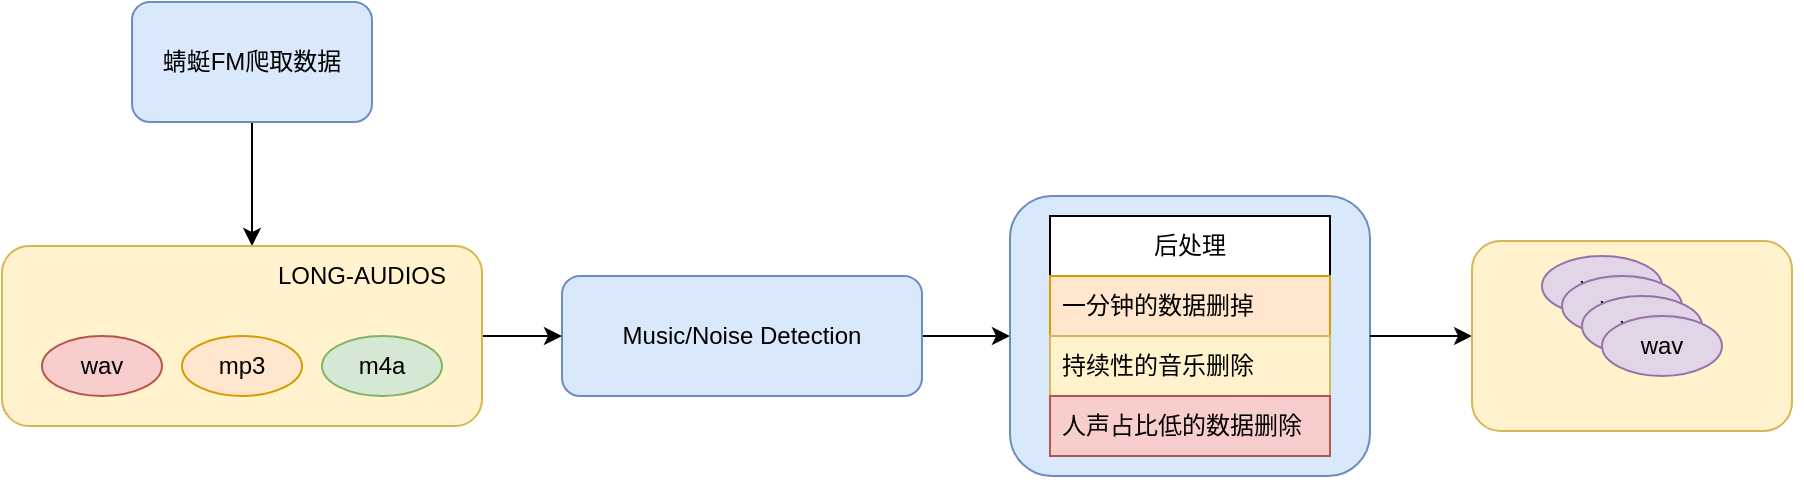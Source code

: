 <mxfile version="21.1.2" type="device">
  <diagram name="qtfm" id="-aWjwwPA3RrWr-dT-8xU">
    <mxGraphModel dx="1026" dy="669" grid="1" gridSize="10" guides="1" tooltips="1" connect="1" arrows="1" fold="1" page="1" pageScale="1" pageWidth="1654" pageHeight="2336" math="0" shadow="0">
      <root>
        <mxCell id="0" />
        <mxCell id="1" parent="0" />
        <mxCell id="6xAoRTvH4-galhdFTb6P-27" style="edgeStyle=orthogonalEdgeStyle;rounded=0;orthogonalLoop=1;jettySize=auto;html=1;entryX=0;entryY=0;entryDx=0;entryDy=0;" edge="1" parent="1" source="dSUcLiSMygPTwyMZbexx-1" target="6xAoRTvH4-galhdFTb6P-6">
          <mxGeometry relative="1" as="geometry" />
        </mxCell>
        <mxCell id="dSUcLiSMygPTwyMZbexx-1" value="蜻蜓FM爬取数据" style="rounded=1;whiteSpace=wrap;html=1;fillColor=#dae8fc;strokeColor=#6c8ebf;" parent="1" vertex="1">
          <mxGeometry x="105" y="138" width="120" height="60" as="geometry" />
        </mxCell>
        <mxCell id="dSUcLiSMygPTwyMZbexx-6" value="" style="edgeStyle=orthogonalEdgeStyle;rounded=0;orthogonalLoop=1;jettySize=auto;html=1;" parent="1" source="dSUcLiSMygPTwyMZbexx-3" target="dSUcLiSMygPTwyMZbexx-5" edge="1">
          <mxGeometry relative="1" as="geometry" />
        </mxCell>
        <mxCell id="dSUcLiSMygPTwyMZbexx-3" value="Music/Noise Detection" style="rounded=1;whiteSpace=wrap;html=1;fillColor=#dae8fc;strokeColor=#6c8ebf;" parent="1" vertex="1">
          <mxGeometry x="320" y="275" width="180" height="60" as="geometry" />
        </mxCell>
        <mxCell id="6xAoRTvH4-galhdFTb6P-8" style="edgeStyle=orthogonalEdgeStyle;rounded=0;orthogonalLoop=1;jettySize=auto;html=1;entryX=0;entryY=0.5;entryDx=0;entryDy=0;" edge="1" parent="1" source="6xAoRTvH4-galhdFTb6P-1" target="dSUcLiSMygPTwyMZbexx-3">
          <mxGeometry relative="1" as="geometry" />
        </mxCell>
        <mxCell id="6xAoRTvH4-galhdFTb6P-1" value="" style="rounded=1;whiteSpace=wrap;html=1;fillColor=#fff2cc;strokeColor=#d6b656;" vertex="1" parent="1">
          <mxGeometry x="40" y="260" width="240" height="90" as="geometry" />
        </mxCell>
        <mxCell id="6xAoRTvH4-galhdFTb6P-2" value="wav" style="ellipse;whiteSpace=wrap;html=1;fillColor=#f8cecc;strokeColor=#b85450;" vertex="1" parent="1">
          <mxGeometry x="60" y="305" width="60" height="30" as="geometry" />
        </mxCell>
        <mxCell id="6xAoRTvH4-galhdFTb6P-3" value="mp3" style="ellipse;whiteSpace=wrap;html=1;fillColor=#ffe6cc;strokeColor=#d79b00;" vertex="1" parent="1">
          <mxGeometry x="130" y="305" width="60" height="30" as="geometry" />
        </mxCell>
        <mxCell id="6xAoRTvH4-galhdFTb6P-4" value="m4a" style="ellipse;whiteSpace=wrap;html=1;fillColor=#d5e8d4;strokeColor=#82b366;" vertex="1" parent="1">
          <mxGeometry x="200" y="305" width="60" height="30" as="geometry" />
        </mxCell>
        <mxCell id="6xAoRTvH4-galhdFTb6P-6" value="LONG-AUDIOS" style="text;strokeColor=none;align=center;fillColor=none;html=1;verticalAlign=middle;whiteSpace=wrap;rounded=0;" vertex="1" parent="1">
          <mxGeometry x="165" y="260" width="110" height="30" as="geometry" />
        </mxCell>
        <mxCell id="6xAoRTvH4-galhdFTb6P-14" value="" style="group" vertex="1" connectable="0" parent="1">
          <mxGeometry x="544" y="235" width="180" height="140" as="geometry" />
        </mxCell>
        <mxCell id="dSUcLiSMygPTwyMZbexx-5" value="后处理" style="rounded=1;whiteSpace=wrap;html=1;fillColor=#dae8fc;strokeColor=#6c8ebf;" parent="6xAoRTvH4-galhdFTb6P-14" vertex="1">
          <mxGeometry width="180" height="140" as="geometry" />
        </mxCell>
        <mxCell id="6xAoRTvH4-galhdFTb6P-9" value="后处理" style="swimlane;fontStyle=0;childLayout=stackLayout;horizontal=1;startSize=30;horizontalStack=0;resizeParent=1;resizeParentMax=0;resizeLast=0;collapsible=1;marginBottom=0;whiteSpace=wrap;html=1;" vertex="1" parent="6xAoRTvH4-galhdFTb6P-14">
          <mxGeometry x="20" y="10" width="140" height="120" as="geometry" />
        </mxCell>
        <mxCell id="6xAoRTvH4-galhdFTb6P-10" value="一分钟的数据删掉" style="text;strokeColor=#d79b00;fillColor=#ffe6cc;align=left;verticalAlign=middle;spacingLeft=4;spacingRight=4;overflow=hidden;points=[[0,0.5],[1,0.5]];portConstraint=eastwest;rotatable=0;whiteSpace=wrap;html=1;" vertex="1" parent="6xAoRTvH4-galhdFTb6P-9">
          <mxGeometry y="30" width="140" height="30" as="geometry" />
        </mxCell>
        <mxCell id="6xAoRTvH4-galhdFTb6P-11" value="持续性的音乐删除" style="text;strokeColor=#d6b656;fillColor=#fff2cc;align=left;verticalAlign=middle;spacingLeft=4;spacingRight=4;overflow=hidden;points=[[0,0.5],[1,0.5]];portConstraint=eastwest;rotatable=0;whiteSpace=wrap;html=1;" vertex="1" parent="6xAoRTvH4-galhdFTb6P-9">
          <mxGeometry y="60" width="140" height="30" as="geometry" />
        </mxCell>
        <mxCell id="6xAoRTvH4-galhdFTb6P-12" value="人声占比低的数据删除" style="text;strokeColor=#b85450;fillColor=#f8cecc;align=left;verticalAlign=middle;spacingLeft=4;spacingRight=4;overflow=hidden;points=[[0,0.5],[1,0.5]];portConstraint=eastwest;rotatable=0;whiteSpace=wrap;html=1;" vertex="1" parent="6xAoRTvH4-galhdFTb6P-9">
          <mxGeometry y="90" width="140" height="30" as="geometry" />
        </mxCell>
        <mxCell id="6xAoRTvH4-galhdFTb6P-13" style="edgeStyle=orthogonalEdgeStyle;rounded=0;orthogonalLoop=1;jettySize=auto;html=1;exitX=0.5;exitY=1;exitDx=0;exitDy=0;" edge="1" parent="6xAoRTvH4-galhdFTb6P-14" source="dSUcLiSMygPTwyMZbexx-5" target="dSUcLiSMygPTwyMZbexx-5">
          <mxGeometry relative="1" as="geometry" />
        </mxCell>
        <mxCell id="6xAoRTvH4-galhdFTb6P-24" style="edgeStyle=orthogonalEdgeStyle;rounded=0;orthogonalLoop=1;jettySize=auto;html=1;entryX=0;entryY=0.5;entryDx=0;entryDy=0;" edge="1" parent="1" source="dSUcLiSMygPTwyMZbexx-5" target="6xAoRTvH4-galhdFTb6P-15">
          <mxGeometry relative="1" as="geometry" />
        </mxCell>
        <mxCell id="6xAoRTvH4-galhdFTb6P-25" value="" style="group" vertex="1" connectable="0" parent="1">
          <mxGeometry x="780" y="242.5" width="160" height="95" as="geometry" />
        </mxCell>
        <mxCell id="6xAoRTvH4-galhdFTb6P-15" value="" style="rounded=1;whiteSpace=wrap;html=1;fillColor=#fff2cc;strokeColor=#d6b656;" vertex="1" parent="6xAoRTvH4-galhdFTb6P-25">
          <mxGeometry x="-5" y="15" width="160" height="95" as="geometry" />
        </mxCell>
        <mxCell id="6xAoRTvH4-galhdFTb6P-16" value="wav" style="ellipse;whiteSpace=wrap;html=1;fillColor=#e1d5e7;strokeColor=#9673a6;" vertex="1" parent="6xAoRTvH4-galhdFTb6P-25">
          <mxGeometry x="30" y="22.5" width="60" height="30" as="geometry" />
        </mxCell>
        <mxCell id="6xAoRTvH4-galhdFTb6P-21" value="wav" style="ellipse;whiteSpace=wrap;html=1;fillColor=#e1d5e7;strokeColor=#9673a6;" vertex="1" parent="6xAoRTvH4-galhdFTb6P-25">
          <mxGeometry x="40" y="32.5" width="60" height="30" as="geometry" />
        </mxCell>
        <mxCell id="6xAoRTvH4-galhdFTb6P-22" value="wav" style="ellipse;whiteSpace=wrap;html=1;fillColor=#e1d5e7;strokeColor=#9673a6;" vertex="1" parent="6xAoRTvH4-galhdFTb6P-25">
          <mxGeometry x="50" y="42.5" width="60" height="30" as="geometry" />
        </mxCell>
        <mxCell id="6xAoRTvH4-galhdFTb6P-23" value="wav" style="ellipse;whiteSpace=wrap;html=1;fillColor=#e1d5e7;strokeColor=#9673a6;" vertex="1" parent="6xAoRTvH4-galhdFTb6P-25">
          <mxGeometry x="60" y="52.5" width="60" height="30" as="geometry" />
        </mxCell>
      </root>
    </mxGraphModel>
  </diagram>
</mxfile>
